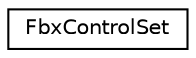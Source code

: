 digraph "クラス階層図"
{
  edge [fontname="Helvetica",fontsize="10",labelfontname="Helvetica",labelfontsize="10"];
  node [fontname="Helvetica",fontsize="10",shape=record];
  rankdir="LR";
  Node0 [label="FbxControlSet",height=0.2,width=0.4,color="black", fillcolor="white", style="filled",URL="$class_fbx_control_set.html"];
}
